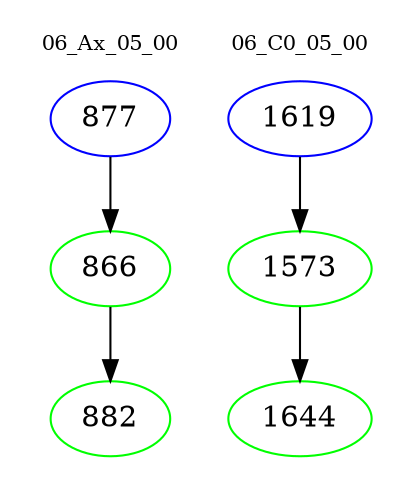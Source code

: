 digraph{
subgraph cluster_0 {
color = white
label = "06_Ax_05_00";
fontsize=10;
T0_877 [label="877", color="blue"]
T0_877 -> T0_866 [color="black"]
T0_866 [label="866", color="green"]
T0_866 -> T0_882 [color="black"]
T0_882 [label="882", color="green"]
}
subgraph cluster_1 {
color = white
label = "06_C0_05_00";
fontsize=10;
T1_1619 [label="1619", color="blue"]
T1_1619 -> T1_1573 [color="black"]
T1_1573 [label="1573", color="green"]
T1_1573 -> T1_1644 [color="black"]
T1_1644 [label="1644", color="green"]
}
}
